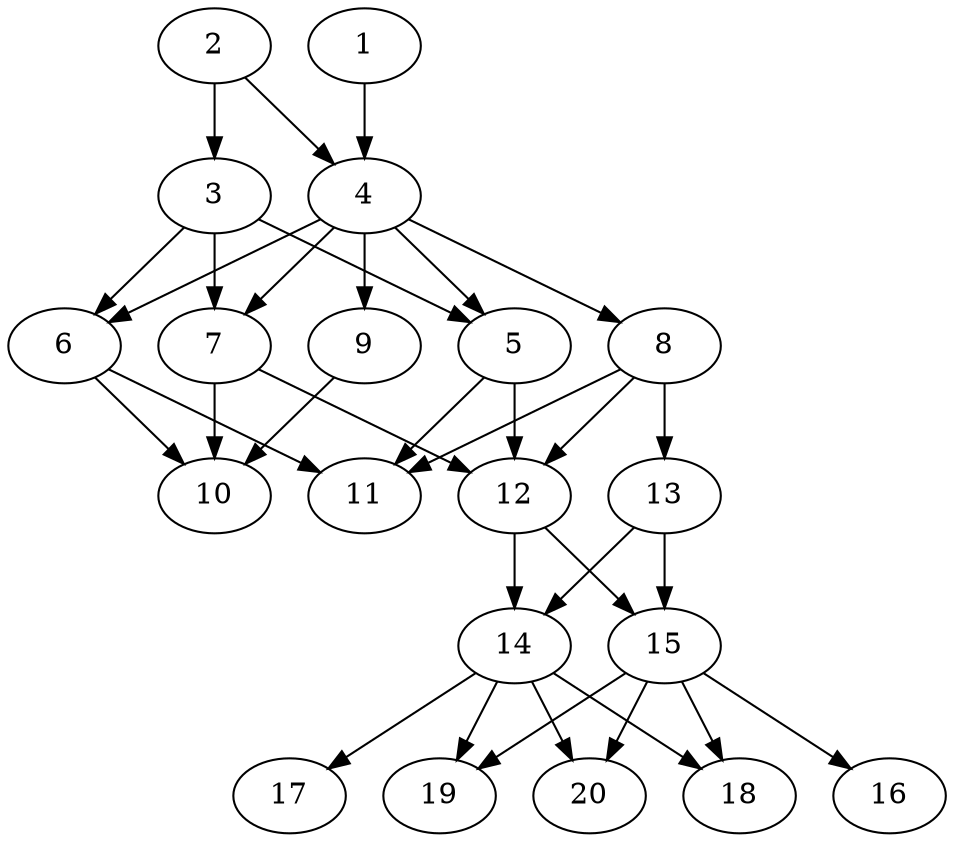 // DAG automatically generated by daggen at Tue Aug  6 16:20:30 2019
// ./daggen --dot -n 20 --ccr 0.3 --fat 0.5 --regular 0.5 --density 0.7 --mindata 5242880 --maxdata 52428800 
digraph G {
  1 [size="168120320", alpha="0.19", expect_size="50436096"] 
  1 -> 4 [size ="50436096"]
  2 [size="92702720", alpha="0.04", expect_size="27810816"] 
  2 -> 3 [size ="27810816"]
  2 -> 4 [size ="27810816"]
  3 [size="40246613", alpha="0.01", expect_size="12073984"] 
  3 -> 5 [size ="12073984"]
  3 -> 6 [size ="12073984"]
  3 -> 7 [size ="12073984"]
  4 [size="30078293", alpha="0.03", expect_size="9023488"] 
  4 -> 5 [size ="9023488"]
  4 -> 6 [size ="9023488"]
  4 -> 7 [size ="9023488"]
  4 -> 8 [size ="9023488"]
  4 -> 9 [size ="9023488"]
  5 [size="88323413", alpha="0.03", expect_size="26497024"] 
  5 -> 11 [size ="26497024"]
  5 -> 12 [size ="26497024"]
  6 [size="173762560", alpha="0.10", expect_size="52128768"] 
  6 -> 10 [size ="52128768"]
  6 -> 11 [size ="52128768"]
  7 [size="115592533", alpha="0.02", expect_size="34677760"] 
  7 -> 10 [size ="34677760"]
  7 -> 12 [size ="34677760"]
  8 [size="70079147", alpha="0.05", expect_size="21023744"] 
  8 -> 11 [size ="21023744"]
  8 -> 12 [size ="21023744"]
  8 -> 13 [size ="21023744"]
  9 [size="107844267", alpha="0.05", expect_size="32353280"] 
  9 -> 10 [size ="32353280"]
  10 [size="104891733", alpha="0.09", expect_size="31467520"] 
  11 [size="90968747", alpha="0.02", expect_size="27290624"] 
  12 [size="81605973", alpha="0.03", expect_size="24481792"] 
  12 -> 14 [size ="24481792"]
  12 -> 15 [size ="24481792"]
  13 [size="112046080", alpha="0.16", expect_size="33613824"] 
  13 -> 14 [size ="33613824"]
  13 -> 15 [size ="33613824"]
  14 [size="121122133", alpha="0.08", expect_size="36336640"] 
  14 -> 17 [size ="36336640"]
  14 -> 18 [size ="36336640"]
  14 -> 19 [size ="36336640"]
  14 -> 20 [size ="36336640"]
  15 [size="142455467", alpha="0.19", expect_size="42736640"] 
  15 -> 16 [size ="42736640"]
  15 -> 18 [size ="42736640"]
  15 -> 19 [size ="42736640"]
  15 -> 20 [size ="42736640"]
  16 [size="169973760", alpha="0.14", expect_size="50992128"] 
  17 [size="90886827", alpha="0.17", expect_size="27266048"] 
  18 [size="106431147", alpha="0.16", expect_size="31929344"] 
  19 [size="142523733", alpha="0.17", expect_size="42757120"] 
  20 [size="26794667", alpha="0.08", expect_size="8038400"] 
}
